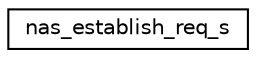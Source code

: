 digraph "Graphical Class Hierarchy"
{
 // LATEX_PDF_SIZE
  edge [fontname="Helvetica",fontsize="10",labelfontname="Helvetica",labelfontsize="10"];
  node [fontname="Helvetica",fontsize="10",shape=record];
  rankdir="LR";
  Node0 [label="nas_establish_req_s",height=0.2,width=0.4,color="black", fillcolor="white", style="filled",URL="$structnas__establish__req__s.html",tooltip=" "];
}
